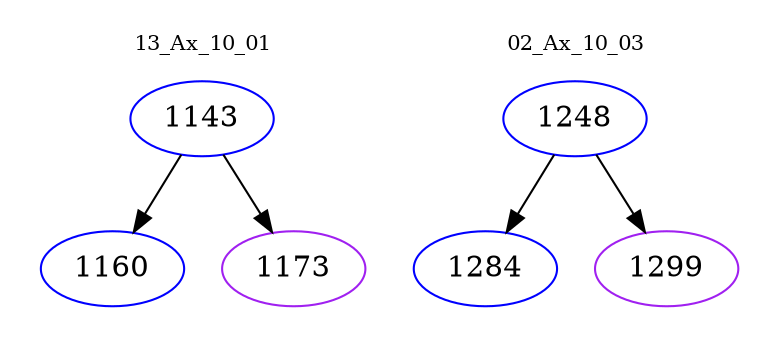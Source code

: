 digraph{
subgraph cluster_0 {
color = white
label = "13_Ax_10_01";
fontsize=10;
T0_1143 [label="1143", color="blue"]
T0_1143 -> T0_1160 [color="black"]
T0_1160 [label="1160", color="blue"]
T0_1143 -> T0_1173 [color="black"]
T0_1173 [label="1173", color="purple"]
}
subgraph cluster_1 {
color = white
label = "02_Ax_10_03";
fontsize=10;
T1_1248 [label="1248", color="blue"]
T1_1248 -> T1_1284 [color="black"]
T1_1284 [label="1284", color="blue"]
T1_1248 -> T1_1299 [color="black"]
T1_1299 [label="1299", color="purple"]
}
}
